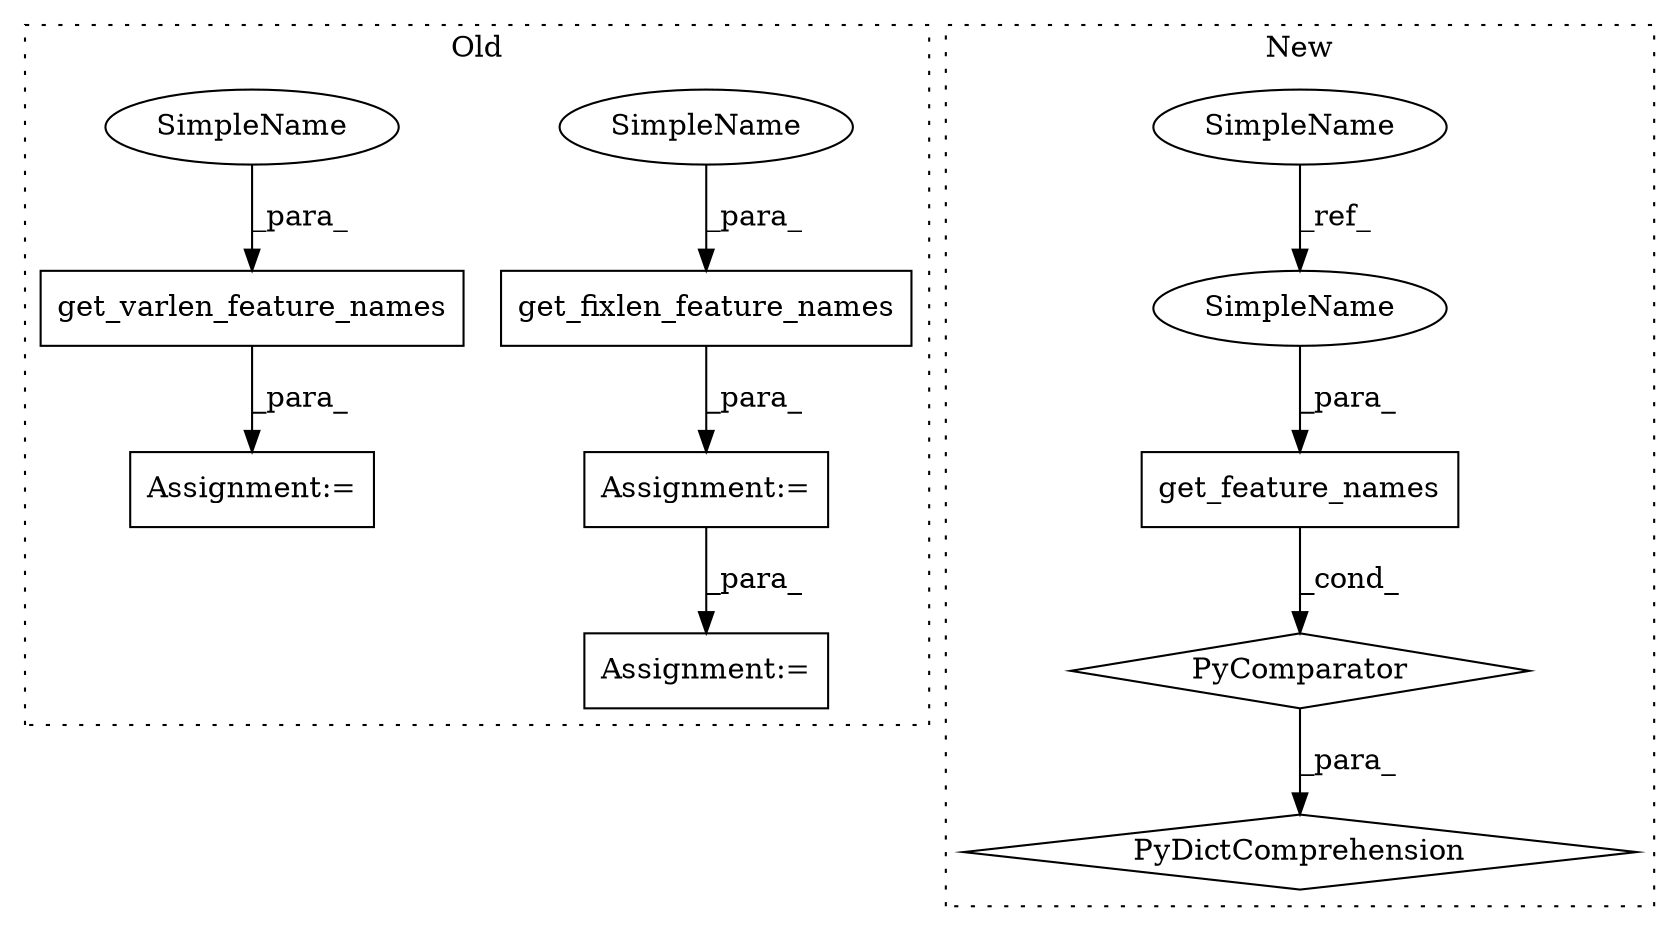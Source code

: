 digraph G {
subgraph cluster0 {
1 [label="get_fixlen_feature_names" a="32" s="2280,2320" l="25,1" shape="box"];
4 [label="Assignment:=" a="7" s="2279" l="1" shape="box"];
5 [label="Assignment:=" a="7" s="2485" l="36" shape="box"];
8 [label="get_varlen_feature_names" a="32" s="2348,2388" l="25,1" shape="box"];
9 [label="Assignment:=" a="7" s="2347" l="1" shape="box"];
11 [label="SimpleName" a="42" s="2305" l="15" shape="ellipse"];
12 [label="SimpleName" a="42" s="2373" l="15" shape="ellipse"];
label = "Old";
style="dotted";
}
subgraph cluster1 {
2 [label="PyComparator" a="113" s="2251" l="53" shape="diamond"];
3 [label="get_feature_names" a="32" s="2261,2294" l="18,1" shape="box"];
6 [label="PyDictComprehension" a="110" s="2166" l="146" shape="diamond"];
7 [label="SimpleName" a="42" s="2002" l="15" shape="ellipse"];
10 [label="SimpleName" a="42" s="2279" l="15" shape="ellipse"];
label = "New";
style="dotted";
}
1 -> 4 [label="_para_"];
2 -> 6 [label="_para_"];
3 -> 2 [label="_cond_"];
4 -> 5 [label="_para_"];
7 -> 10 [label="_ref_"];
8 -> 9 [label="_para_"];
10 -> 3 [label="_para_"];
11 -> 1 [label="_para_"];
12 -> 8 [label="_para_"];
}